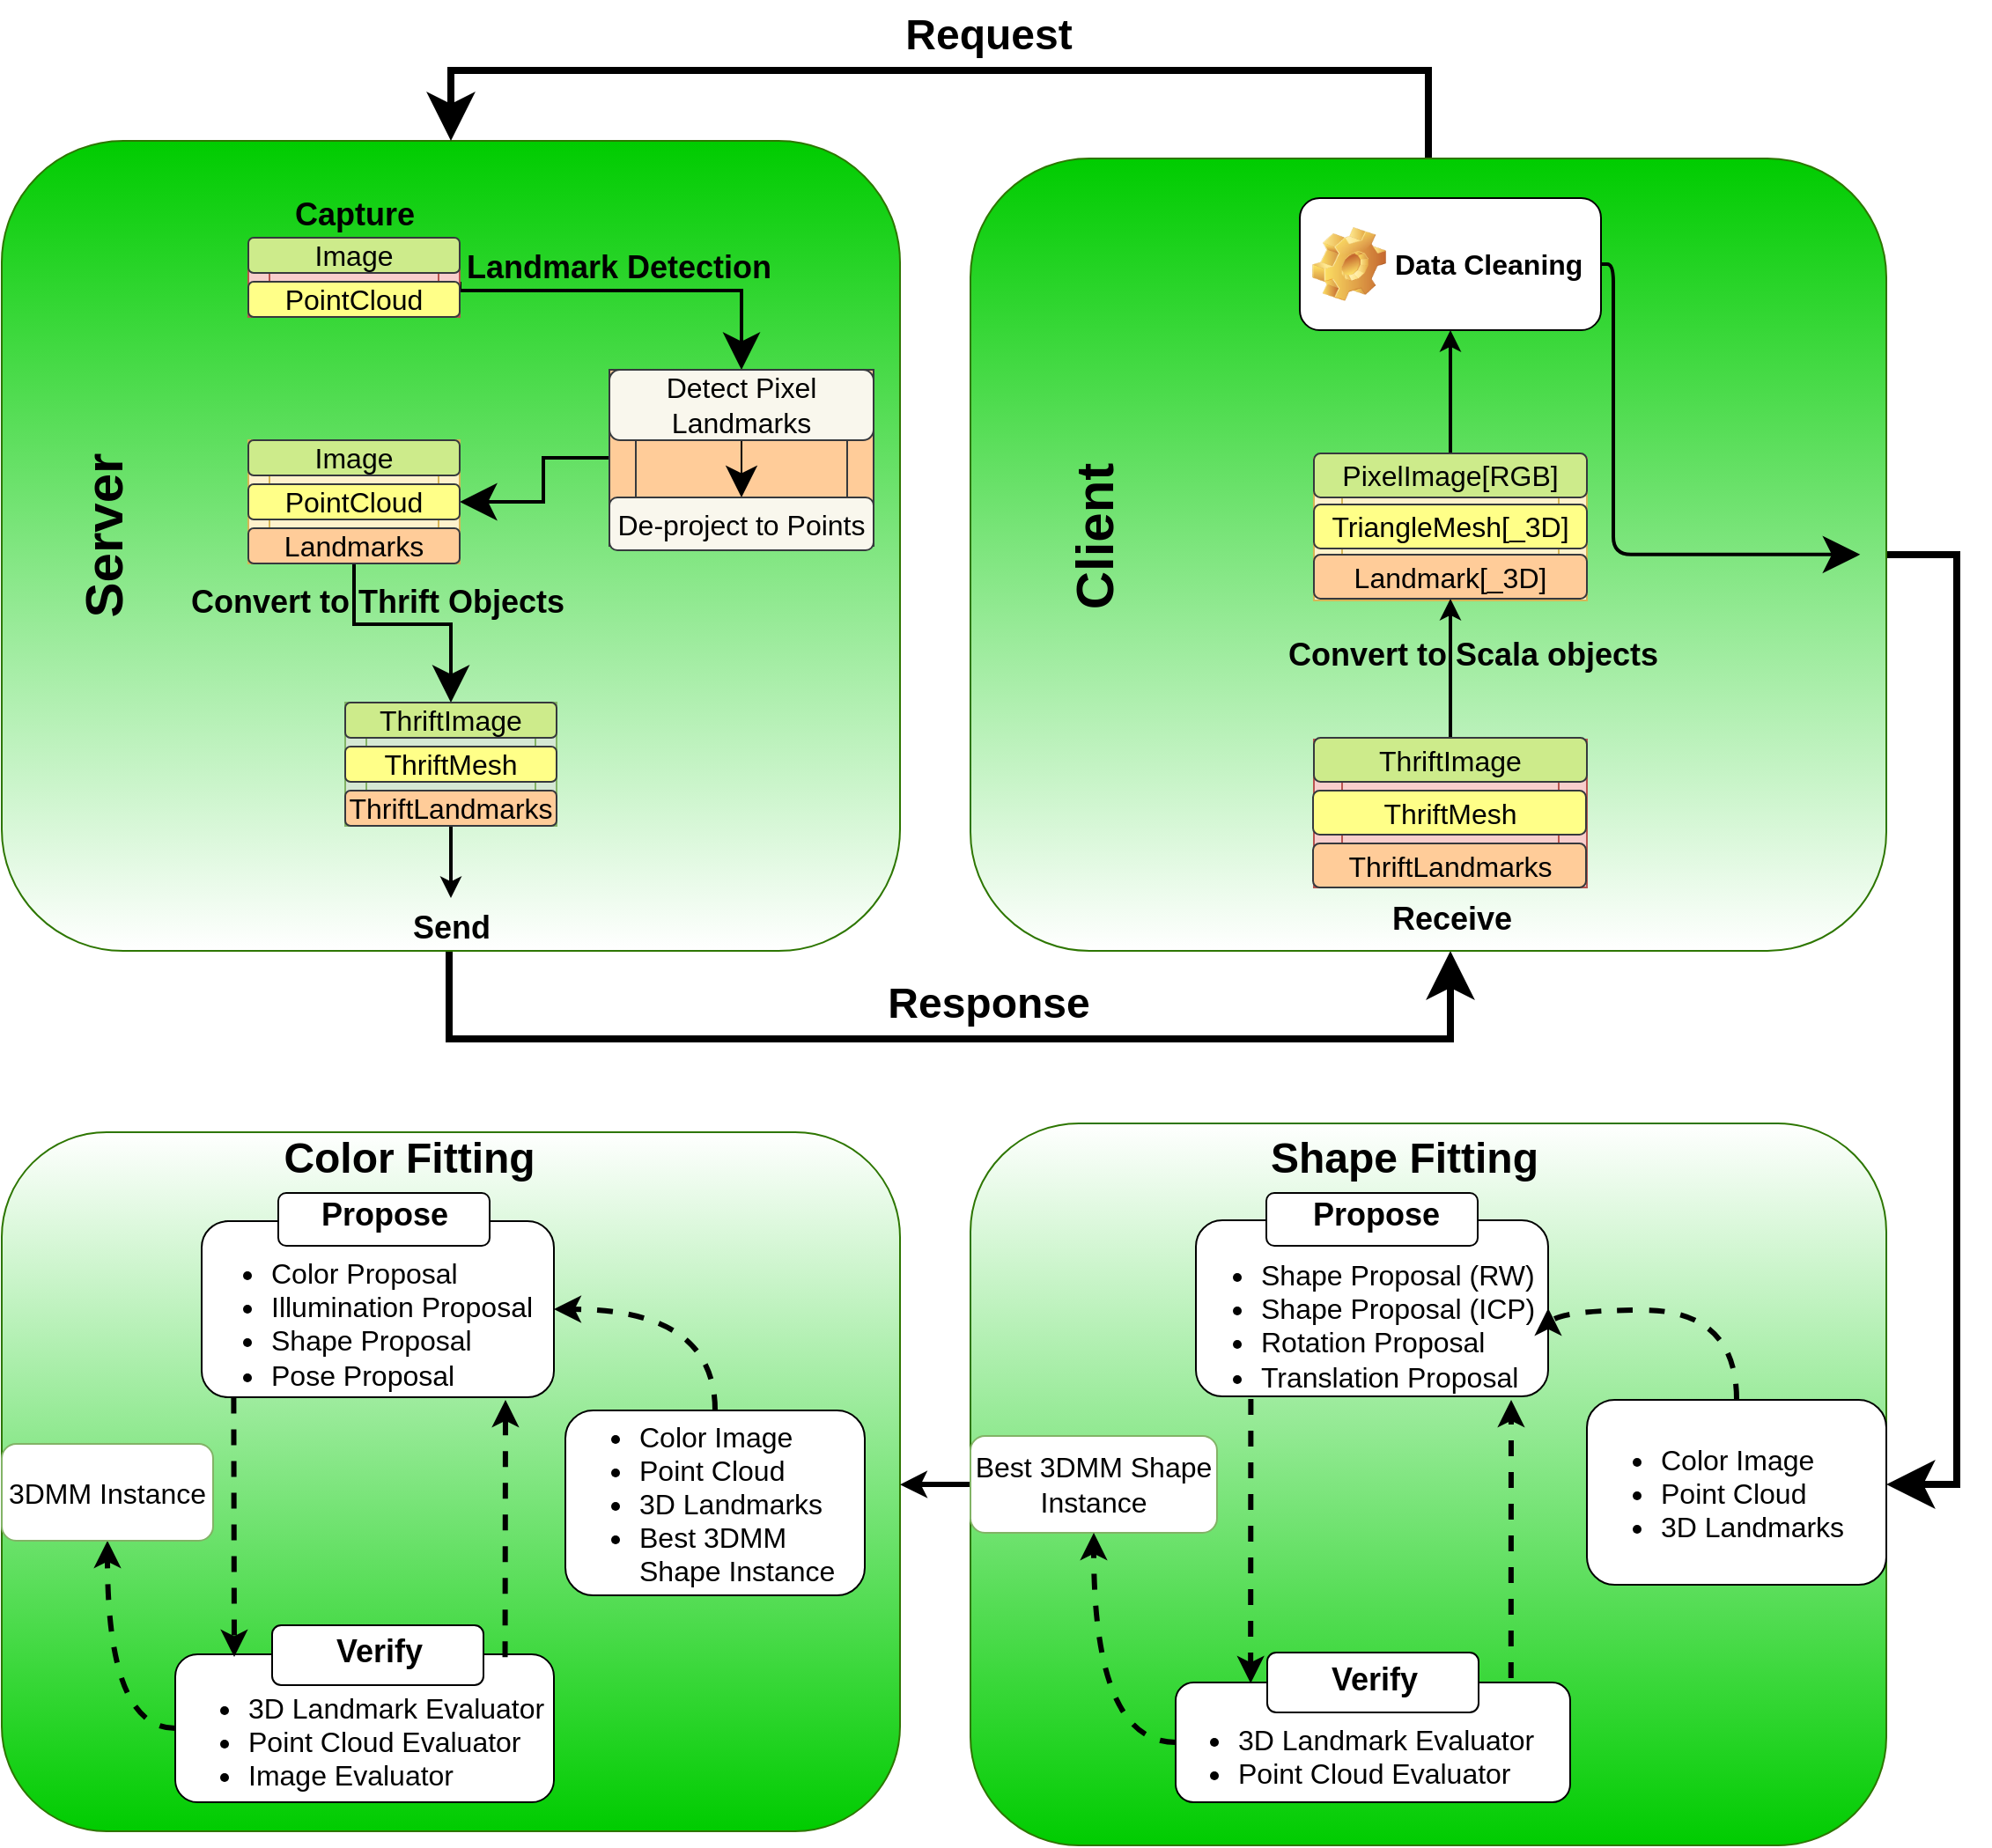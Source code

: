 <mxfile version="12.2.3" type="device" pages="1"><diagram name="Page-1" id="5f0bae14-7c28-e335-631c-24af17079c00"><mxGraphModel dx="1302" dy="1204" grid="1" gridSize="10" guides="1" tooltips="1" connect="1" arrows="1" fold="1" page="1" pageScale="1" pageWidth="1100" pageHeight="850" background="#ffffff" math="0" shadow="0"><root><mxCell id="0"/><mxCell id="1" parent="0"/><mxCell id="NVDsijOY-DKrDgFpbB38-99" style="edgeStyle=orthogonalEdgeStyle;rounded=0;orthogonalLoop=1;jettySize=auto;html=1;exitX=0.5;exitY=1;exitDx=0;exitDy=0;entryX=0.5;entryY=1;entryDx=0;entryDy=0;endSize=15;strokeWidth=4;" parent="1" source="NVDsijOY-DKrDgFpbB38-1" target="NVDsijOY-DKrDgFpbB38-79" edge="1"><mxGeometry relative="1" as="geometry"><Array as="points"><mxPoint x="264" y="630"/><mxPoint x="833" y="630"/></Array></mxGeometry></mxCell><mxCell id="NVDsijOY-DKrDgFpbB38-1" value="" style="rounded=1;whiteSpace=wrap;html=1;fillColor=#00CC00;strokeColor=#2D7600;fontColor=#ffffff;gradientColor=#ffffff;" parent="1" vertex="1"><mxGeometry x="10" y="120" width="510" height="460" as="geometry"/></mxCell><mxCell id="NVDsijOY-DKrDgFpbB38-14" style="edgeStyle=orthogonalEdgeStyle;rounded=0;orthogonalLoop=1;jettySize=auto;html=1;exitX=0.5;exitY=0;exitDx=0;exitDy=0;entryX=0.5;entryY=0;entryDx=0;entryDy=0;endSize=15;strokeWidth=4;" parent="1" source="NVDsijOY-DKrDgFpbB38-2" target="NVDsijOY-DKrDgFpbB38-1" edge="1"><mxGeometry relative="1" as="geometry"><Array as="points"><mxPoint x="820" y="80"/><mxPoint x="265" y="80"/></Array></mxGeometry></mxCell><mxCell id="NVDsijOY-DKrDgFpbB38-116" style="edgeStyle=orthogonalEdgeStyle;rounded=0;orthogonalLoop=1;jettySize=auto;html=1;exitX=1;exitY=0.5;exitDx=0;exitDy=0;entryX=1;entryY=0.5;entryDx=0;entryDy=0;endArrow=classic;endFill=1;endSize=15;strokeWidth=4;" parent="1" source="NVDsijOY-DKrDgFpbB38-2" target="NVDsijOY-DKrDgFpbB38-115" edge="1"><mxGeometry relative="1" as="geometry"><Array as="points"><mxPoint x="1120" y="355"/><mxPoint x="1120" y="883"/></Array></mxGeometry></mxCell><mxCell id="NVDsijOY-DKrDgFpbB38-2" value="" style="rounded=1;whiteSpace=wrap;html=1;fillColor=#00CC00;strokeColor=#2D7600;fontColor=#ffffff;gradientColor=#ffffff;" parent="1" vertex="1"><mxGeometry x="560" y="130" width="520" height="450" as="geometry"/></mxCell><mxCell id="NVDsijOY-DKrDgFpbB38-3" value="" style="rounded=1;whiteSpace=wrap;html=1;fillColor=#00CC00;strokeColor=#2D7600;fontColor=#ffffff;gradientColor=#ffffff;gradientDirection=north;" parent="1" vertex="1"><mxGeometry x="10" y="683" width="510" height="397" as="geometry"/></mxCell><mxCell id="NVDsijOY-DKrDgFpbB38-61" style="edgeStyle=orthogonalEdgeStyle;rounded=0;orthogonalLoop=1;jettySize=auto;html=1;exitX=1;exitY=0.5;exitDx=0;exitDy=0;entryX=0.5;entryY=0;entryDx=0;entryDy=0;endSize=15;strokeWidth=2;" parent="1" source="NVDsijOY-DKrDgFpbB38-4" target="NVDsijOY-DKrDgFpbB38-43" edge="1"><mxGeometry relative="1" as="geometry"><Array as="points"><mxPoint x="270" y="205"/><mxPoint x="430" y="205"/></Array></mxGeometry></mxCell><mxCell id="NVDsijOY-DKrDgFpbB38-4" value="&lt;p style=&quot;line-height: 70%&quot;&gt;&lt;br&gt;&lt;/p&gt;" style="shape=process;whiteSpace=wrap;html=1;backgroundOutline=1;fillColor=#f8cecc;strokeColor=#b85450;" parent="1" vertex="1"><mxGeometry x="150" y="180" width="120" height="40" as="geometry"/></mxCell><mxCell id="NVDsijOY-DKrDgFpbB38-10" value="Request" style="text;strokeColor=none;fillColor=none;html=1;fontSize=24;fontStyle=1;verticalAlign=middle;align=center;" parent="1" vertex="1"><mxGeometry x="520" y="40" width="100" height="40" as="geometry"/></mxCell><mxCell id="NVDsijOY-DKrDgFpbB38-11" value="Response" style="text;strokeColor=none;fillColor=none;html=1;fontSize=24;fontStyle=1;verticalAlign=middle;align=center;" parent="1" vertex="1"><mxGeometry x="520" y="590" width="100" height="40" as="geometry"/></mxCell><mxCell id="NVDsijOY-DKrDgFpbB38-46" style="edgeStyle=orthogonalEdgeStyle;rounded=0;orthogonalLoop=1;jettySize=auto;html=1;exitX=0.5;exitY=1;exitDx=0;exitDy=0;endSize=15;strokeWidth=2;" parent="1" source="NVDsijOY-DKrDgFpbB38-20" target="NVDsijOY-DKrDgFpbB38-21" edge="1"><mxGeometry relative="1" as="geometry"/></mxCell><mxCell id="NVDsijOY-DKrDgFpbB38-20" value="" style="shape=process;whiteSpace=wrap;html=1;backgroundOutline=1;fillColor=#fff2cc;strokeColor=#d6b656;" parent="1" vertex="1"><mxGeometry x="150" y="290" width="120" height="70" as="geometry"/></mxCell><mxCell id="NVDsijOY-DKrDgFpbB38-21" value="" style="shape=process;whiteSpace=wrap;html=1;backgroundOutline=1;fillColor=#d5e8d4;strokeColor=#82b366;" parent="1" vertex="1"><mxGeometry x="205" y="439" width="120" height="70" as="geometry"/></mxCell><mxCell id="NVDsijOY-DKrDgFpbB38-22" value="" style="shape=process;whiteSpace=wrap;html=1;backgroundOutline=1;fillColor=#f8cecc;strokeColor=#b85450;" parent="1" vertex="1"><mxGeometry x="755" y="460" width="155" height="84" as="geometry"/></mxCell><mxCell id="NVDsijOY-DKrDgFpbB38-25" value="" style="shape=process;whiteSpace=wrap;html=1;backgroundOutline=1;fillColor=#fff2cc;strokeColor=#d6b656;" parent="1" vertex="1"><mxGeometry x="755" y="300" width="155" height="81" as="geometry"/></mxCell><mxCell id="NVDsijOY-DKrDgFpbB38-36" value="&lt;font style=&quot;font-size: 16px&quot;&gt;Image&lt;/font&gt;" style="rounded=1;whiteSpace=wrap;html=1;fillColor=#cdeb8b;strokeColor=#36393d;" parent="1" vertex="1"><mxGeometry x="150" y="175" width="120" height="20" as="geometry"/></mxCell><mxCell id="NVDsijOY-DKrDgFpbB38-37" value="&lt;font style=&quot;font-size: 16px&quot;&gt;PointCloud&lt;/font&gt;" style="rounded=1;whiteSpace=wrap;html=1;fillColor=#ffff88;strokeColor=#36393d;" parent="1" vertex="1"><mxGeometry x="150" y="200" width="120" height="20" as="geometry"/></mxCell><mxCell id="NVDsijOY-DKrDgFpbB38-66" style="edgeStyle=orthogonalEdgeStyle;rounded=0;orthogonalLoop=1;jettySize=auto;html=1;exitX=0;exitY=0.5;exitDx=0;exitDy=0;entryX=1;entryY=0.5;entryDx=0;entryDy=0;endSize=15;strokeWidth=2;" parent="1" source="NVDsijOY-DKrDgFpbB38-43" target="NVDsijOY-DKrDgFpbB38-48" edge="1"><mxGeometry relative="1" as="geometry"/></mxCell><mxCell id="NVDsijOY-DKrDgFpbB38-43" value="" style="shape=process;whiteSpace=wrap;html=1;backgroundOutline=1;fillColor=#ffcc99;strokeColor=#36393d;" parent="1" vertex="1"><mxGeometry x="355" y="250" width="150" height="100" as="geometry"/></mxCell><mxCell id="NVDsijOY-DKrDgFpbB38-47" value="&lt;font style=&quot;font-size: 16px&quot;&gt;Image&lt;/font&gt;" style="rounded=1;whiteSpace=wrap;html=1;fillColor=#cdeb8b;strokeColor=#36393d;" parent="1" vertex="1"><mxGeometry x="150" y="290" width="120" height="20" as="geometry"/></mxCell><mxCell id="NVDsijOY-DKrDgFpbB38-48" value="&lt;font style=&quot;font-size: 16px&quot;&gt;PointCloud&lt;/font&gt;" style="rounded=1;whiteSpace=wrap;html=1;fillColor=#ffff88;strokeColor=#36393d;" parent="1" vertex="1"><mxGeometry x="150" y="315" width="120" height="20" as="geometry"/></mxCell><mxCell id="NVDsijOY-DKrDgFpbB38-49" value="&lt;font style=&quot;font-size: 16px&quot;&gt;Landmarks&lt;/font&gt;" style="rounded=1;whiteSpace=wrap;html=1;fillColor=#ffcc99;strokeColor=#36393d;" parent="1" vertex="1"><mxGeometry x="150" y="340" width="120" height="20" as="geometry"/></mxCell><mxCell id="NVDsijOY-DKrDgFpbB38-50" value="&lt;font style=&quot;font-size: 18px&quot;&gt;Capture&lt;/font&gt;" style="text;strokeColor=none;fillColor=none;html=1;fontSize=24;fontStyle=1;verticalAlign=middle;align=center;direction=north;rotation=0;" parent="1" vertex="1"><mxGeometry x="170" y="140" width="80" height="40" as="geometry"/></mxCell><mxCell id="NVDsijOY-DKrDgFpbB38-57" style="edgeStyle=orthogonalEdgeStyle;rounded=0;orthogonalLoop=1;jettySize=auto;html=1;exitX=0.5;exitY=1;exitDx=0;exitDy=0;entryX=0.5;entryY=0;entryDx=0;entryDy=0;endSize=15;strokeWidth=1;" parent="1" source="NVDsijOY-DKrDgFpbB38-55" target="NVDsijOY-DKrDgFpbB38-56" edge="1"><mxGeometry relative="1" as="geometry"/></mxCell><mxCell id="NVDsijOY-DKrDgFpbB38-55" value="&lt;font style=&quot;font-size: 16px&quot;&gt;Detect Pixel Landmarks&lt;/font&gt;" style="rounded=1;whiteSpace=wrap;html=1;fillColor=#f9f7ed;strokeColor=#36393d;" parent="1" vertex="1"><mxGeometry x="355" y="250" width="150" height="40" as="geometry"/></mxCell><mxCell id="NVDsijOY-DKrDgFpbB38-56" value="&lt;font style=&quot;font-size: 16px&quot;&gt;De-project to Points&lt;/font&gt;" style="rounded=1;whiteSpace=wrap;html=1;fillColor=#f9f7ed;strokeColor=#36393d;" parent="1" vertex="1"><mxGeometry x="355" y="322.5" width="150" height="30" as="geometry"/></mxCell><mxCell id="NVDsijOY-DKrDgFpbB38-58" value="&lt;font style=&quot;font-size: 16px&quot;&gt;ThriftImage&lt;/font&gt;" style="rounded=1;whiteSpace=wrap;html=1;fillColor=#cdeb8b;strokeColor=#36393d;" parent="1" vertex="1"><mxGeometry x="205" y="439" width="120" height="20" as="geometry"/></mxCell><mxCell id="NVDsijOY-DKrDgFpbB38-59" value="&lt;font style=&quot;font-size: 16px&quot;&gt;ThriftMesh&lt;/font&gt;" style="rounded=1;whiteSpace=wrap;html=1;fillColor=#ffff88;strokeColor=#36393d;" parent="1" vertex="1"><mxGeometry x="205" y="464" width="120" height="20" as="geometry"/></mxCell><mxCell id="Knv97BeSCFJeRyteN3Aw-37" style="edgeStyle=orthogonalEdgeStyle;curved=1;rounded=0;orthogonalLoop=1;jettySize=auto;html=1;exitX=0.5;exitY=1;exitDx=0;exitDy=0;entryX=0.5;entryY=0;entryDx=0;entryDy=0;strokeWidth=2;" parent="1" source="NVDsijOY-DKrDgFpbB38-60" target="NVDsijOY-DKrDgFpbB38-82" edge="1"><mxGeometry relative="1" as="geometry"/></mxCell><mxCell id="NVDsijOY-DKrDgFpbB38-60" value="&lt;font style=&quot;font-size: 16px&quot;&gt;ThriftLandmarks&lt;/font&gt;" style="rounded=1;whiteSpace=wrap;html=1;fillColor=#ffcc99;strokeColor=#36393d;" parent="1" vertex="1"><mxGeometry x="205" y="489" width="120" height="20" as="geometry"/></mxCell><mxCell id="NVDsijOY-DKrDgFpbB38-64" value="&lt;font style=&quot;font-size: 18px&quot;&gt;Convert to Thrift Objects&lt;/font&gt;" style="text;html=1;fontSize=24;fontStyle=1;verticalAlign=middle;align=center;fillColor=none;" parent="1" vertex="1"><mxGeometry x="107.5" y="360" width="230" height="40" as="geometry"/></mxCell><mxCell id="NVDsijOY-DKrDgFpbB38-65" value="&lt;font style=&quot;font-size: 18px&quot;&gt;Landmark Detection&lt;br&gt;&lt;/font&gt;" style="text;strokeColor=none;fillColor=none;html=1;fontSize=24;fontStyle=1;verticalAlign=middle;align=center;" parent="1" vertex="1"><mxGeometry x="310" y="170" width="100" height="40" as="geometry"/></mxCell><mxCell id="NVDsijOY-DKrDgFpbB38-73" value="&lt;font style=&quot;font-size: 30px&quot;&gt;Server&lt;/font&gt;" style="text;strokeColor=none;fillColor=none;html=1;fontSize=24;fontStyle=1;verticalAlign=middle;align=center;rotation=-90;" parent="1" vertex="1"><mxGeometry x="17.5" y="325" width="100" height="40" as="geometry"/></mxCell><mxCell id="NVDsijOY-DKrDgFpbB38-74" value="&lt;span style=&quot;font-size: 30px&quot;&gt;Client&lt;/span&gt;" style="text;strokeColor=none;fillColor=none;html=1;fontSize=24;fontStyle=1;verticalAlign=middle;align=center;rotation=-90;" parent="1" vertex="1"><mxGeometry x="580" y="325" width="100" height="40" as="geometry"/></mxCell><mxCell id="Knv97BeSCFJeRyteN3Aw-31" style="edgeStyle=orthogonalEdgeStyle;curved=1;rounded=0;orthogonalLoop=1;jettySize=auto;html=1;exitX=0.5;exitY=0;exitDx=0;exitDy=0;entryX=0.5;entryY=1;entryDx=0;entryDy=0;strokeWidth=2;" parent="1" source="NVDsijOY-DKrDgFpbB38-75" target="NVDsijOY-DKrDgFpbB38-86" edge="1"><mxGeometry relative="1" as="geometry"/></mxCell><mxCell id="NVDsijOY-DKrDgFpbB38-75" value="&lt;font style=&quot;font-size: 16px&quot;&gt;ThriftImage&lt;/font&gt;" style="rounded=1;whiteSpace=wrap;html=1;fillColor=#cdeb8b;strokeColor=#36393d;" parent="1" vertex="1"><mxGeometry x="755" y="459" width="155" height="25" as="geometry"/></mxCell><mxCell id="NVDsijOY-DKrDgFpbB38-76" value="&lt;font style=&quot;font-size: 16px&quot;&gt;ThriftMesh&lt;/font&gt;" style="rounded=1;whiteSpace=wrap;html=1;fillColor=#ffff88;strokeColor=#36393d;" parent="1" vertex="1"><mxGeometry x="754.5" y="489" width="155" height="25" as="geometry"/></mxCell><mxCell id="NVDsijOY-DKrDgFpbB38-77" value="&lt;font style=&quot;font-size: 16px&quot;&gt;ThriftLandmarks&lt;/font&gt;" style="rounded=1;whiteSpace=wrap;html=1;fillColor=#ffcc99;strokeColor=#36393d;" parent="1" vertex="1"><mxGeometry x="754.5" y="519" width="155" height="25" as="geometry"/></mxCell><mxCell id="NVDsijOY-DKrDgFpbB38-79" value="&lt;span style=&quot;font-size: 18px&quot;&gt;Receive&lt;/span&gt;" style="text;html=1;fontSize=24;fontStyle=1;verticalAlign=middle;align=center;fillColor=none;" parent="1" vertex="1"><mxGeometry x="782.5" y="540" width="100" height="40" as="geometry"/></mxCell><mxCell id="NVDsijOY-DKrDgFpbB38-82" value="&lt;span style=&quot;font-size: 18px&quot;&gt;Send&lt;/span&gt;" style="text;html=1;fontSize=24;fontStyle=1;verticalAlign=middle;align=center;fillColor=none;" parent="1" vertex="1"><mxGeometry x="215" y="550" width="100" height="30" as="geometry"/></mxCell><mxCell id="Knv97BeSCFJeRyteN3Aw-32" style="edgeStyle=orthogonalEdgeStyle;curved=1;rounded=0;orthogonalLoop=1;jettySize=auto;html=1;exitX=0.5;exitY=0;exitDx=0;exitDy=0;entryX=0.5;entryY=1;entryDx=0;entryDy=0;strokeWidth=2;" parent="1" source="NVDsijOY-DKrDgFpbB38-83" target="NVDsijOY-DKrDgFpbB38-92" edge="1"><mxGeometry relative="1" as="geometry"/></mxCell><mxCell id="NVDsijOY-DKrDgFpbB38-83" value="&lt;font style=&quot;font-size: 16px&quot;&gt;PixelImage[RGB]&lt;/font&gt;" style="rounded=1;whiteSpace=wrap;html=1;fillColor=#cdeb8b;strokeColor=#36393d;" parent="1" vertex="1"><mxGeometry x="755" y="297.5" width="155" height="25" as="geometry"/></mxCell><mxCell id="NVDsijOY-DKrDgFpbB38-85" value="&lt;font style=&quot;font-size: 16px&quot;&gt;TriangleMesh[_3D]&lt;/font&gt;" style="rounded=1;whiteSpace=wrap;html=1;fillColor=#ffff88;strokeColor=#36393d;" parent="1" vertex="1"><mxGeometry x="755" y="326.5" width="155" height="25" as="geometry"/></mxCell><mxCell id="NVDsijOY-DKrDgFpbB38-86" value="&lt;font style=&quot;font-size: 16px&quot;&gt;Landmark[_3D]&lt;/font&gt;" style="rounded=1;whiteSpace=wrap;html=1;fillColor=#ffcc99;strokeColor=#36393d;" parent="1" vertex="1"><mxGeometry x="755" y="355" width="155" height="25" as="geometry"/></mxCell><mxCell id="NVDsijOY-DKrDgFpbB38-92" value="&lt;font style=&quot;font-size: 16px&quot;&gt;Data Cleaning&lt;/font&gt;" style="label;whiteSpace=wrap;html=1;image=img/clipart/Gear_128x128.png;fillColor=#ffffff;" parent="1" vertex="1"><mxGeometry x="747" y="152.5" width="171" height="75" as="geometry"/></mxCell><mxCell id="NVDsijOY-DKrDgFpbB38-102" value="" style="edgeStyle=elbowEdgeStyle;elbow=horizontal;endArrow=classic;html=1;strokeWidth=2;entryX=1;entryY=0.5;entryDx=0;entryDy=0;endFill=1;endSize=15;exitX=1;exitY=0.5;exitDx=0;exitDy=0;" parent="1" source="NVDsijOY-DKrDgFpbB38-92" edge="1"><mxGeometry width="50" height="50" relative="1" as="geometry"><mxPoint x="900" y="195" as="sourcePoint"/><mxPoint x="1065.143" y="354.929" as="targetPoint"/><Array as="points"><mxPoint x="925" y="289.5"/></Array></mxGeometry></mxCell><mxCell id="NVDsijOY-DKrDgFpbB38-115" value="" style="rounded=1;whiteSpace=wrap;html=1;fillColor=#00CC00;strokeColor=#2D7600;fontColor=#ffffff;gradientColor=#ffffff;gradientDirection=north;" parent="1" vertex="1"><mxGeometry x="560" y="678" width="520" height="410" as="geometry"/></mxCell><mxCell id="NVDsijOY-DKrDgFpbB38-117" value="Shape Fitting" style="text;strokeColor=none;fillColor=none;html=1;fontSize=24;fontStyle=1;verticalAlign=middle;align=center;" parent="1" vertex="1"><mxGeometry x="755.5" y="677.5" width="100" height="40" as="geometry"/></mxCell><mxCell id="NVDsijOY-DKrDgFpbB38-118" value="Color Fitting" style="text;strokeColor=none;fillColor=none;html=1;fontSize=24;fontStyle=1;verticalAlign=middle;align=center;" parent="1" vertex="1"><mxGeometry x="190.5" y="677.5" width="100" height="40" as="geometry"/></mxCell><mxCell id="NVDsijOY-DKrDgFpbB38-121" value="&lt;ul style=&quot;font-size: 16px&quot;&gt;&lt;li&gt;Color Image&lt;/li&gt;&lt;li&gt;Point Cloud&lt;/li&gt;&lt;li&gt;3D Landmarks&lt;/li&gt;&lt;/ul&gt;" style="rounded=1;whiteSpace=wrap;html=1;align=left;" parent="1" vertex="1"><mxGeometry x="910" y="835" width="170" height="105" as="geometry"/></mxCell><mxCell id="NVDsijOY-DKrDgFpbB38-146" value="" style="rounded=1;whiteSpace=wrap;html=1;fillColor=#ffffff;" parent="1" vertex="1"><mxGeometry x="688" y="733" width="200" height="100" as="geometry"/></mxCell><mxCell id="NVDsijOY-DKrDgFpbB38-147" value="" style="rounded=1;whiteSpace=wrap;html=1;fillColor=#ffffff;" parent="1" vertex="1"><mxGeometry x="728" y="717.5" width="120" height="30" as="geometry"/></mxCell><mxCell id="NVDsijOY-DKrDgFpbB38-148" value="&lt;font style=&quot;font-size: 18px&quot;&gt;Propose&lt;/font&gt;" style="text;strokeColor=none;fillColor=none;html=1;fontSize=24;fontStyle=1;verticalAlign=middle;align=center;" parent="1" vertex="1"><mxGeometry x="740" y="707.5" width="100" height="40" as="geometry"/></mxCell><mxCell id="NVDsijOY-DKrDgFpbB38-151" value="" style="endArrow=classic;html=1;dashed=1;strokeWidth=3;exitX=0.5;exitY=0;exitDx=0;exitDy=0;entryX=1;entryY=0.5;entryDx=0;entryDy=0;edgeStyle=orthogonalEdgeStyle;curved=1;" parent="1" source="NVDsijOY-DKrDgFpbB38-121" target="NVDsijOY-DKrDgFpbB38-146" edge="1"><mxGeometry width="50" height="50" relative="1" as="geometry"><mxPoint x="995" y="820" as="sourcePoint"/><mxPoint x="1045" y="770" as="targetPoint"/><Array as="points"><mxPoint x="995" y="784"/></Array></mxGeometry></mxCell><mxCell id="NVDsijOY-DKrDgFpbB38-155" value="" style="rounded=1;whiteSpace=wrap;html=1;fillColor=#ffffff;" parent="1" vertex="1"><mxGeometry x="676.5" y="995.5" width="224" height="68" as="geometry"/></mxCell><mxCell id="NVDsijOY-DKrDgFpbB38-163" value="" style="rounded=1;whiteSpace=wrap;html=1;fillColor=#ffffff;direction=south;rotation=-90;" parent="1" vertex="1"><mxGeometry x="771.5" y="935.5" width="34" height="120" as="geometry"/></mxCell><mxCell id="NVDsijOY-DKrDgFpbB38-164" value="&lt;font style=&quot;font-size: 18px&quot;&gt;Verify&lt;/font&gt;" style="text;strokeColor=none;fillColor=none;html=1;fontSize=24;fontStyle=1;verticalAlign=middle;align=center;" parent="1" vertex="1"><mxGeometry x="738.5" y="971.5" width="100" height="40" as="geometry"/></mxCell><mxCell id="Knv97BeSCFJeRyteN3Aw-2" value="&lt;ul style=&quot;font-size: 16px&quot;&gt;&lt;li&gt;&lt;span&gt;3D Landmark Evaluator&lt;/span&gt;&lt;/li&gt;&lt;li&gt;Point Cloud Evaluator&lt;/li&gt;&lt;/ul&gt;" style="text;strokeColor=none;fillColor=none;html=1;whiteSpace=wrap;verticalAlign=middle;overflow=hidden;" parent="1" vertex="1"><mxGeometry x="669.5" y="1000" width="231" height="72" as="geometry"/></mxCell><mxCell id="Knv97BeSCFJeRyteN3Aw-9" value="" style="endArrow=classic;html=1;dashed=1;strokeWidth=3;entryX=0.19;entryY=0.007;entryDx=0;entryDy=0;exitX=0.156;exitY=1.015;exitDx=0;exitDy=0;entryPerimeter=0;exitPerimeter=0;" parent="1" source="NVDsijOY-DKrDgFpbB38-146" target="NVDsijOY-DKrDgFpbB38-155" edge="1"><mxGeometry width="50" height="50" relative="1" as="geometry"><mxPoint x="882" y="953" as="sourcePoint"/><mxPoint x="672" y="990" as="targetPoint"/></mxGeometry></mxCell><mxCell id="Knv97BeSCFJeRyteN3Aw-10" value="" style="endArrow=classic;html=1;dashed=1;strokeWidth=3;exitX=0.85;exitY=-0.037;exitDx=0;exitDy=0;exitPerimeter=0;" parent="1" source="NVDsijOY-DKrDgFpbB38-155" edge="1"><mxGeometry width="50" height="50" relative="1" as="geometry"><mxPoint x="849" y="991" as="sourcePoint"/><mxPoint x="867" y="835" as="targetPoint"/></mxGeometry></mxCell><mxCell id="FzRttnQyojhYHWL9dyKx-2" style="edgeStyle=orthogonalEdgeStyle;rounded=0;orthogonalLoop=1;jettySize=auto;html=1;exitX=0;exitY=0.5;exitDx=0;exitDy=0;entryX=1;entryY=0.504;entryDx=0;entryDy=0;entryPerimeter=0;strokeWidth=3;" edge="1" parent="1" source="Knv97BeSCFJeRyteN3Aw-11" target="NVDsijOY-DKrDgFpbB38-3"><mxGeometry relative="1" as="geometry"/></mxCell><mxCell id="Knv97BeSCFJeRyteN3Aw-11" value="&lt;font style=&quot;font-size: 16px&quot;&gt;Best 3DMM Shape&lt;br&gt;Instance&lt;/font&gt;" style="rounded=1;whiteSpace=wrap;html=1;fillColor=#ffffff;strokeColor=#82b366;" parent="1" vertex="1"><mxGeometry x="560" y="855.5" width="140" height="55" as="geometry"/></mxCell><mxCell id="Knv97BeSCFJeRyteN3Aw-12" value="" style="endArrow=classic;html=1;exitX=0;exitY=0.5;exitDx=0;exitDy=0;entryX=0.5;entryY=1;entryDx=0;entryDy=0;dashed=1;edgeStyle=orthogonalEdgeStyle;curved=1;strokeWidth=3;" parent="1" source="NVDsijOY-DKrDgFpbB38-155" target="Knv97BeSCFJeRyteN3Aw-11" edge="1"><mxGeometry width="50" height="50" relative="1" as="geometry"><mxPoint x="430" y="1210" as="sourcePoint"/><mxPoint x="90" y="1250" as="targetPoint"/></mxGeometry></mxCell><mxCell id="Knv97BeSCFJeRyteN3Aw-13" value="&lt;ul style=&quot;font-size: 16px&quot;&gt;&lt;li&gt;Color Image&lt;/li&gt;&lt;li&gt;Point Cloud&lt;/li&gt;&lt;li&gt;3D Landmarks&lt;/li&gt;&lt;li&gt;Best 3DMM Shape Instance&lt;/li&gt;&lt;/ul&gt;" style="rounded=1;whiteSpace=wrap;html=1;fillColor=#ffffff;align=left;verticalAlign=middle;" parent="1" vertex="1"><mxGeometry x="330" y="841" width="170" height="105" as="geometry"/></mxCell><mxCell id="Knv97BeSCFJeRyteN3Aw-15" value="" style="rounded=1;whiteSpace=wrap;html=1;fillColor=#ffffff;" parent="1" vertex="1"><mxGeometry x="123.5" y="733.5" width="200" height="100" as="geometry"/></mxCell><mxCell id="Knv97BeSCFJeRyteN3Aw-16" value="" style="rounded=1;whiteSpace=wrap;html=1;fillColor=#ffffff;" parent="1" vertex="1"><mxGeometry x="167" y="717.5" width="120" height="30" as="geometry"/></mxCell><mxCell id="Knv97BeSCFJeRyteN3Aw-17" value="&lt;font style=&quot;font-size: 18px&quot;&gt;Propose&lt;/font&gt;" style="text;strokeColor=none;fillColor=none;html=1;fontSize=24;fontStyle=1;verticalAlign=middle;align=center;" parent="1" vertex="1"><mxGeometry x="177" y="707.5" width="100" height="40" as="geometry"/></mxCell><mxCell id="Knv97BeSCFJeRyteN3Aw-18" value="" style="endArrow=classic;html=1;dashed=1;strokeWidth=3;exitX=0.5;exitY=0;exitDx=0;exitDy=0;entryX=1;entryY=0.5;entryDx=0;entryDy=0;edgeStyle=orthogonalEdgeStyle;curved=1;" parent="1" source="Knv97BeSCFJeRyteN3Aw-13" target="Knv97BeSCFJeRyteN3Aw-15" edge="1"><mxGeometry width="50" height="50" relative="1" as="geometry"><mxPoint x="405" y="820" as="sourcePoint"/><mxPoint x="455" y="770" as="targetPoint"/><Array as="points"><mxPoint x="415" y="784"/></Array></mxGeometry></mxCell><mxCell id="Knv97BeSCFJeRyteN3Aw-19" value="" style="rounded=1;whiteSpace=wrap;html=1;fillColor=#ffffff;" parent="1" vertex="1"><mxGeometry x="108.5" y="979.5" width="215" height="84" as="geometry"/></mxCell><mxCell id="Knv97BeSCFJeRyteN3Aw-20" value="" style="rounded=1;whiteSpace=wrap;html=1;fillColor=#ffffff;direction=south;rotation=-90;" parent="1" vertex="1"><mxGeometry x="206.5" y="920" width="34" height="120" as="geometry"/></mxCell><mxCell id="Knv97BeSCFJeRyteN3Aw-21" value="&lt;font style=&quot;font-size: 18px&quot;&gt;Verify&lt;/font&gt;" style="text;strokeColor=none;fillColor=none;html=1;fontSize=24;fontStyle=1;verticalAlign=middle;align=center;" parent="1" vertex="1"><mxGeometry x="173.5" y="956" width="100" height="40" as="geometry"/></mxCell><mxCell id="Knv97BeSCFJeRyteN3Aw-22" value="&lt;ul style=&quot;font-size: 16px&quot;&gt;&lt;li&gt;&lt;span&gt;3D Landmark Evaluator&lt;/span&gt;&lt;/li&gt;&lt;li&gt;Point Cloud Evaluator&lt;/li&gt;&lt;li&gt;Image Evaluator&lt;/li&gt;&lt;/ul&gt;" style="text;strokeColor=none;fillColor=none;html=1;whiteSpace=wrap;verticalAlign=middle;overflow=hidden;" parent="1" vertex="1"><mxGeometry x="107.5" y="981.5" width="213" height="80" as="geometry"/></mxCell><mxCell id="Knv97BeSCFJeRyteN3Aw-23" value="" style="endArrow=classic;html=1;dashed=1;strokeWidth=3;exitX=0.091;exitY=1.003;exitDx=0;exitDy=0;exitPerimeter=0;" parent="1" source="Knv97BeSCFJeRyteN3Aw-15" edge="1"><mxGeometry width="50" height="50" relative="1" as="geometry"><mxPoint x="138" y="837" as="sourcePoint"/><mxPoint x="142" y="981" as="targetPoint"/></mxGeometry></mxCell><mxCell id="Knv97BeSCFJeRyteN3Aw-24" value="" style="endArrow=classic;html=1;dashed=1;strokeWidth=3;exitX=0.871;exitY=0.02;exitDx=0;exitDy=0;exitPerimeter=0;" parent="1" source="Knv97BeSCFJeRyteN3Aw-19" edge="1"><mxGeometry width="50" height="50" relative="1" as="geometry"><mxPoint x="87.98" y="848.05" as="sourcePoint"/><mxPoint x="296" y="835" as="targetPoint"/><Array as="points"/></mxGeometry></mxCell><mxCell id="Knv97BeSCFJeRyteN3Aw-25" value="" style="endArrow=classic;html=1;exitX=0;exitY=0.5;exitDx=0;exitDy=0;entryX=0.5;entryY=1;entryDx=0;entryDy=0;dashed=1;edgeStyle=orthogonalEdgeStyle;curved=1;strokeWidth=3;" parent="1" source="Knv97BeSCFJeRyteN3Aw-19" target="Knv97BeSCFJeRyteN3Aw-26" edge="1"><mxGeometry width="50" height="50" relative="1" as="geometry"><mxPoint x="-160" y="1210" as="sourcePoint"/><mxPoint x="-500" y="1250" as="targetPoint"/></mxGeometry></mxCell><mxCell id="Knv97BeSCFJeRyteN3Aw-26" value="&lt;font style=&quot;font-size: 16px&quot;&gt;3DMM Instance&lt;/font&gt;" style="rounded=1;whiteSpace=wrap;html=1;fillColor=#ffffff;strokeColor=#82b366;" parent="1" vertex="1"><mxGeometry x="10" y="860" width="120" height="55" as="geometry"/></mxCell><mxCell id="NVDsijOY-DKrDgFpbB38-84" value="&lt;span style=&quot;font-size: 18px&quot;&gt;&lt;font color=&quot;#000000&quot;&gt;Convert to Scala objects&lt;/font&gt;&lt;/span&gt;" style="text;html=1;fontSize=24;fontStyle=1;verticalAlign=middle;align=center;fillColor=none;strokeColor=none;fontColor=#ffffff;" parent="1" vertex="1"><mxGeometry x="730" y="390" width="230" height="40" as="geometry"/></mxCell><mxCell id="Knv97BeSCFJeRyteN3Aw-35" value="&lt;ul style=&quot;font-size: 16px&quot;&gt;&lt;li&gt;Color Proposal&lt;/li&gt;&lt;li&gt;Illumination Proposal&lt;/li&gt;&lt;li&gt;Shape Proposal&lt;/li&gt;&lt;li&gt;Pose Proposal&lt;/li&gt;&lt;/ul&gt;" style="text;strokeColor=none;fillColor=none;html=1;whiteSpace=wrap;verticalAlign=middle;overflow=hidden;" parent="1" vertex="1"><mxGeometry x="120.5" y="735" width="200" height="103" as="geometry"/></mxCell><mxCell id="Knv97BeSCFJeRyteN3Aw-36" value="&lt;ul style=&quot;font-size: 16px&quot;&gt;&lt;li&gt;Shape Proposal (RW)&lt;/li&gt;&lt;li&gt;Shape Proposal (ICP)&lt;/li&gt;&lt;li&gt;Rotation Proposal&lt;/li&gt;&lt;li&gt;Translation Proposal&lt;/li&gt;&lt;/ul&gt;" style="text;strokeColor=none;fillColor=none;html=1;whiteSpace=wrap;verticalAlign=middle;overflow=hidden;" parent="1" vertex="1"><mxGeometry x="682.5" y="736" width="200" height="101" as="geometry"/></mxCell></root></mxGraphModel></diagram></mxfile>